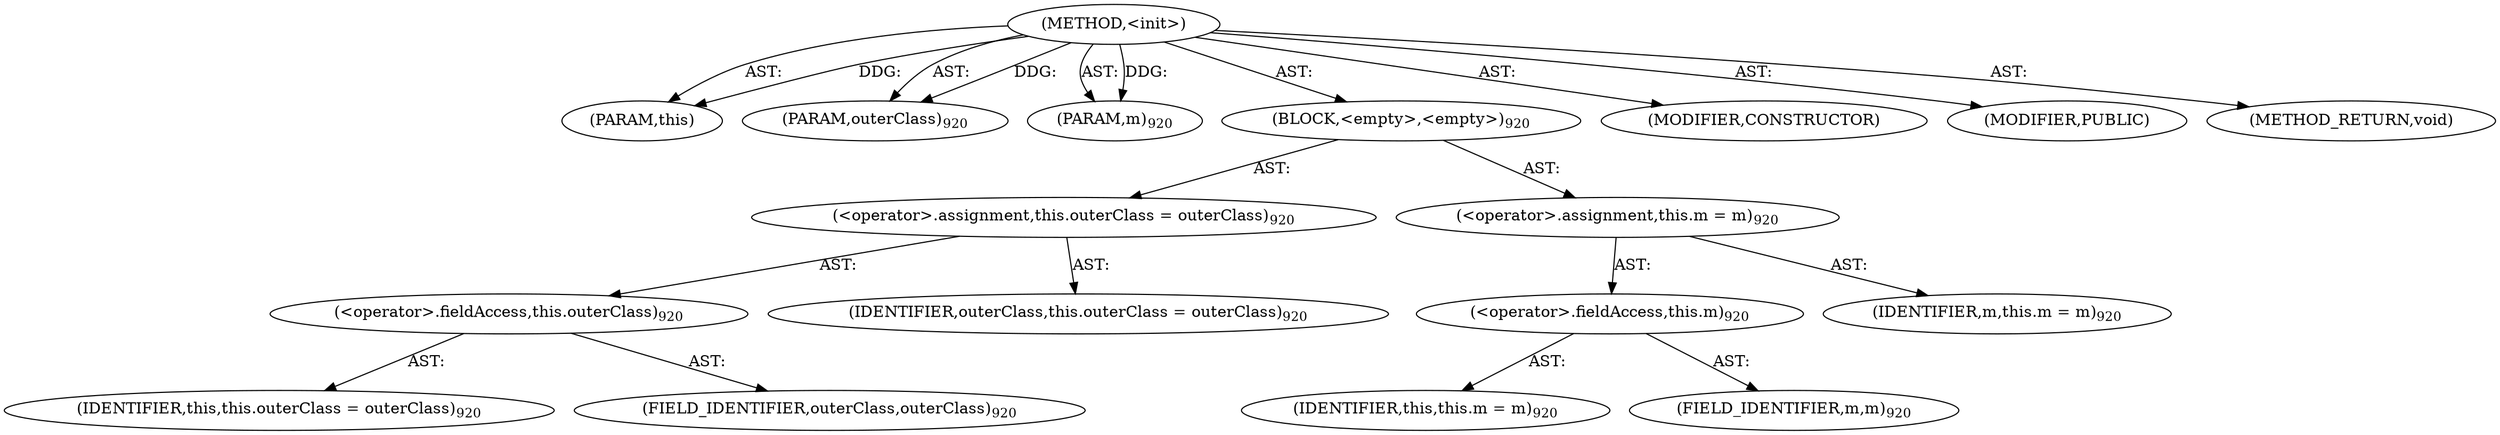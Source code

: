 digraph "&lt;init&gt;" {  
"111669149746" [label = <(METHOD,&lt;init&gt;)> ]
"115964116999" [label = <(PARAM,this)> ]
"115964117000" [label = <(PARAM,outerClass)<SUB>920</SUB>> ]
"115964117001" [label = <(PARAM,m)<SUB>920</SUB>> ]
"25769803975" [label = <(BLOCK,&lt;empty&gt;,&lt;empty&gt;)<SUB>920</SUB>> ]
"30064771831" [label = <(&lt;operator&gt;.assignment,this.outerClass = outerClass)<SUB>920</SUB>> ]
"30064771832" [label = <(&lt;operator&gt;.fieldAccess,this.outerClass)<SUB>920</SUB>> ]
"68719476745" [label = <(IDENTIFIER,this,this.outerClass = outerClass)<SUB>920</SUB>> ]
"55834574996" [label = <(FIELD_IDENTIFIER,outerClass,outerClass)<SUB>920</SUB>> ]
"68719476746" [label = <(IDENTIFIER,outerClass,this.outerClass = outerClass)<SUB>920</SUB>> ]
"30064771833" [label = <(&lt;operator&gt;.assignment,this.m = m)<SUB>920</SUB>> ]
"30064771834" [label = <(&lt;operator&gt;.fieldAccess,this.m)<SUB>920</SUB>> ]
"68719476747" [label = <(IDENTIFIER,this,this.m = m)<SUB>920</SUB>> ]
"55834574997" [label = <(FIELD_IDENTIFIER,m,m)<SUB>920</SUB>> ]
"68719476748" [label = <(IDENTIFIER,m,this.m = m)<SUB>920</SUB>> ]
"133143986302" [label = <(MODIFIER,CONSTRUCTOR)> ]
"133143986303" [label = <(MODIFIER,PUBLIC)> ]
"128849018930" [label = <(METHOD_RETURN,void)> ]
  "111669149746" -> "115964116999"  [ label = "AST: "] 
  "111669149746" -> "115964117000"  [ label = "AST: "] 
  "111669149746" -> "115964117001"  [ label = "AST: "] 
  "111669149746" -> "25769803975"  [ label = "AST: "] 
  "111669149746" -> "133143986302"  [ label = "AST: "] 
  "111669149746" -> "133143986303"  [ label = "AST: "] 
  "111669149746" -> "128849018930"  [ label = "AST: "] 
  "25769803975" -> "30064771831"  [ label = "AST: "] 
  "25769803975" -> "30064771833"  [ label = "AST: "] 
  "30064771831" -> "30064771832"  [ label = "AST: "] 
  "30064771831" -> "68719476746"  [ label = "AST: "] 
  "30064771832" -> "68719476745"  [ label = "AST: "] 
  "30064771832" -> "55834574996"  [ label = "AST: "] 
  "30064771833" -> "30064771834"  [ label = "AST: "] 
  "30064771833" -> "68719476748"  [ label = "AST: "] 
  "30064771834" -> "68719476747"  [ label = "AST: "] 
  "30064771834" -> "55834574997"  [ label = "AST: "] 
  "111669149746" -> "115964116999"  [ label = "DDG: "] 
  "111669149746" -> "115964117000"  [ label = "DDG: "] 
  "111669149746" -> "115964117001"  [ label = "DDG: "] 
}
